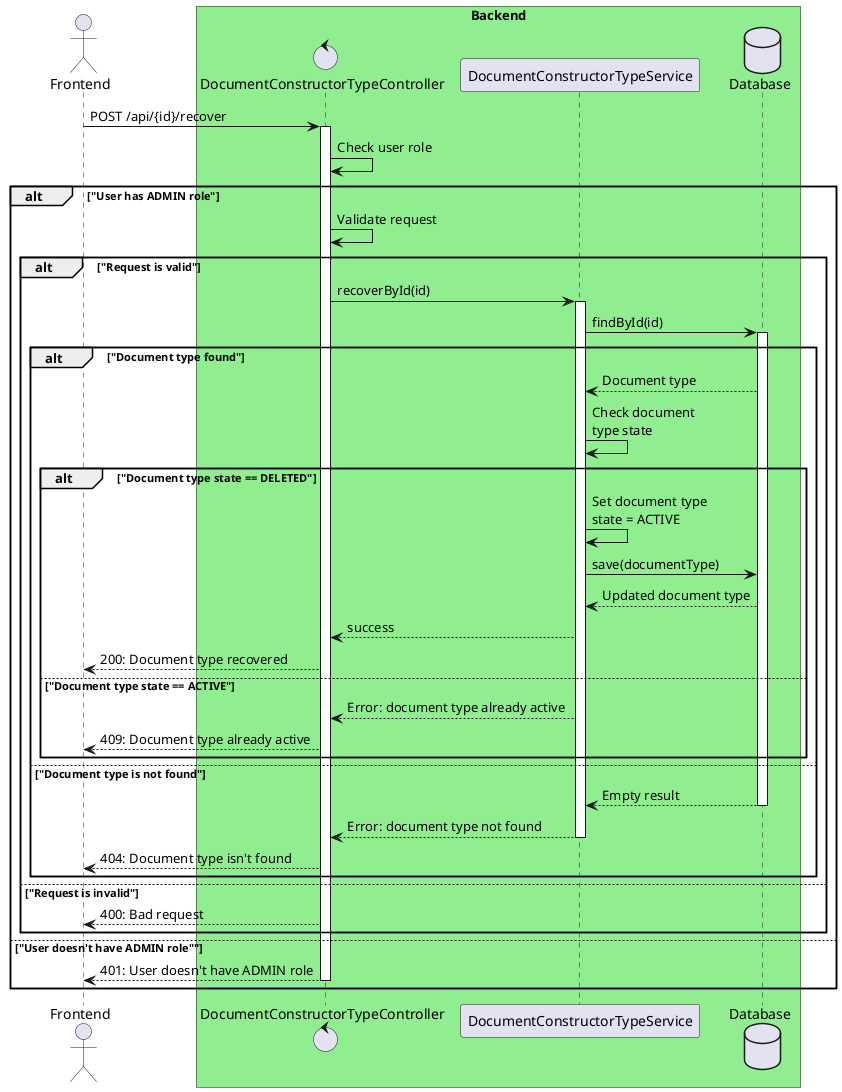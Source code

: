 @startuml

actor "Frontend" as front

box "Backend" #Lightgreen
control "DocumentConstructorTypeController" as controller
participant "DocumentConstructorTypeService" as service
database "Database" as db
end box

'autonumber

front -> controller++: POST /api/{id}/recover
controller -> controller: Check user role
alt "User has ADMIN role"
    controller -> controller: Validate request
    alt "Request is valid"
        controller -> service++: recoverById(id)
        service -> db++: findById(id)
        alt "Document type found"
            db --> service: Document type
            service -> service: Check document\ntype state
            alt "Document type state == DELETED"
                service -> service: Set document type\nstate = ACTIVE
                service -> db: save(documentType)
                db --> service: Updated document type
                service --> controller: success
                controller --> front: 200: Document type recovered
            else "Document type state == ACTIVE"
                service --> controller: Error: document type already active
                controller --> front: 409: Document type already active
            end
        else "Document type is not found"
            db --> service--: Empty result
            service --> controller--: Error: document type not found
            controller --> front: 404: Document type isn't found
        end
    else "Request is invalid"
        controller --> front: 400: Bad request
    end
else "User doesn't have ADMIN role""
    controller --> front--: 401: User doesn't have ADMIN role
end

@enduml